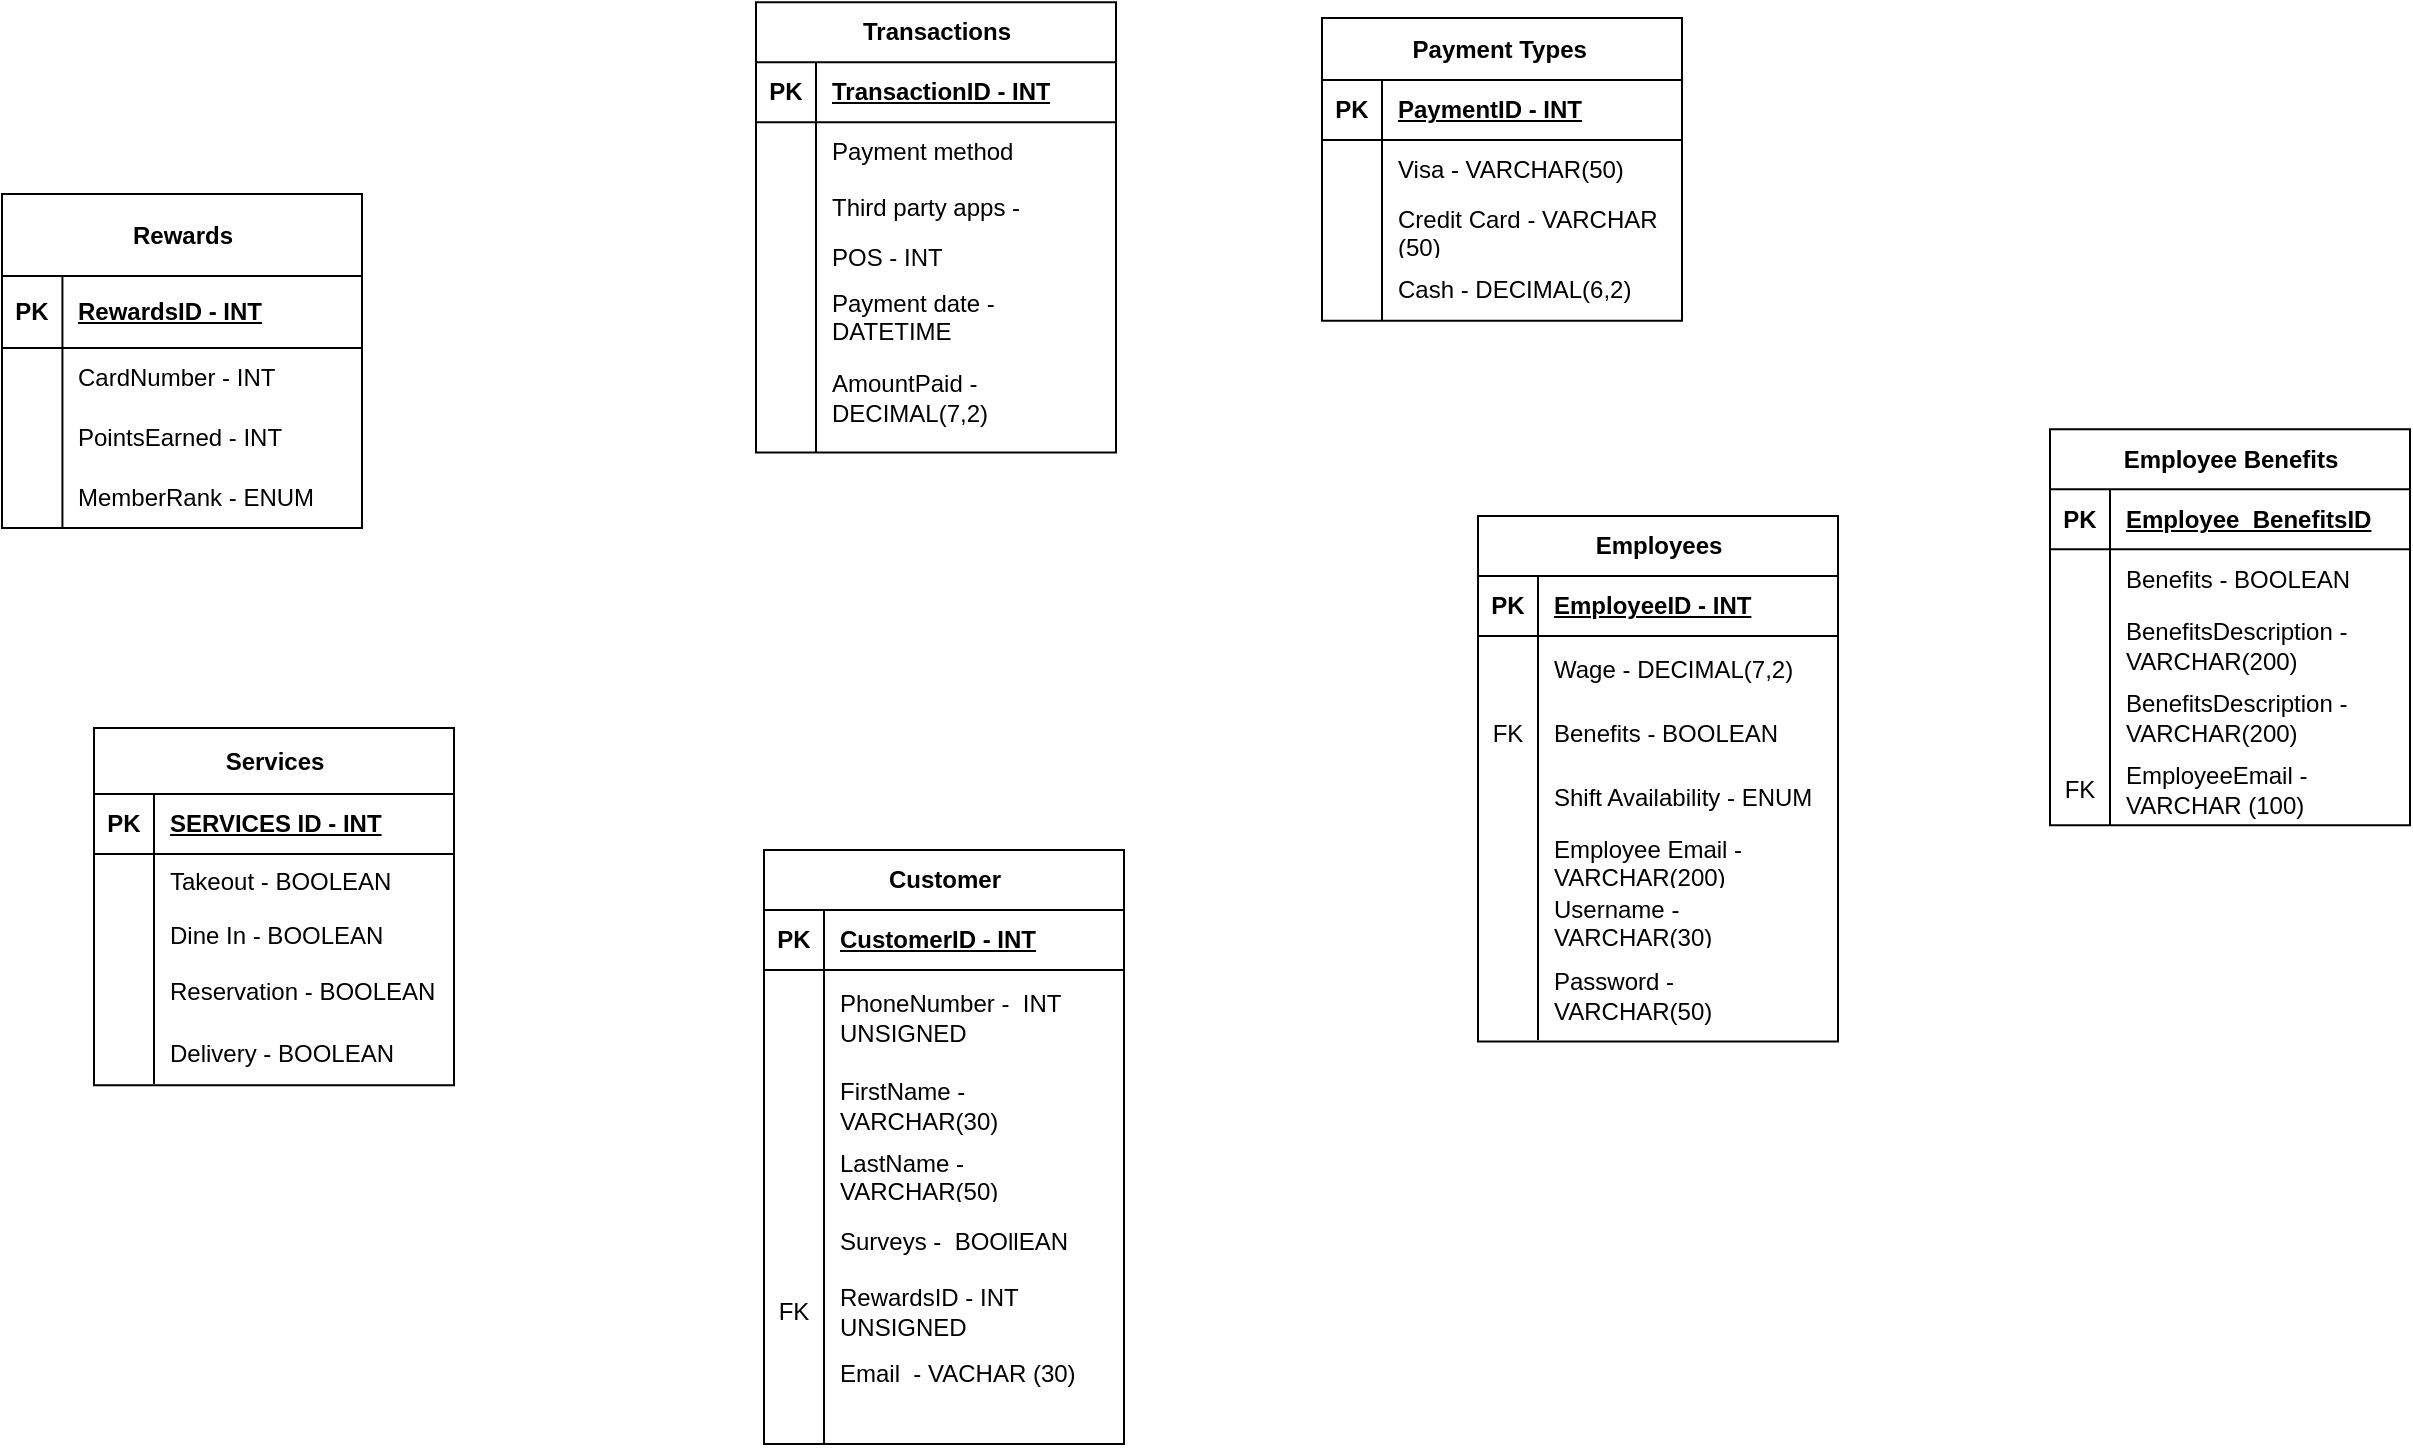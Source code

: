 <mxfile version="24.7.17">
  <diagram name="Page-1" id="fWIMnID3BEQYfiKo6MtX">
    <mxGraphModel dx="2013" dy="1183" grid="0" gridSize="10" guides="1" tooltips="1" connect="1" arrows="1" fold="1" page="0" pageScale="1" pageWidth="850" pageHeight="1100" math="0" shadow="0">
      <root>
        <mxCell id="0" />
        <mxCell id="1" parent="0" />
        <mxCell id="huhTUuQTV6gyAfKx7cl--148" value="Customer" style="shape=table;startSize=30;container=1;collapsible=1;childLayout=tableLayout;fixedRows=1;rowLines=0;fontStyle=1;align=center;resizeLast=1;html=1;" parent="1" vertex="1">
          <mxGeometry x="70" y="277" width="180" height="297" as="geometry" />
        </mxCell>
        <mxCell id="huhTUuQTV6gyAfKx7cl--149" value="" style="shape=tableRow;horizontal=0;startSize=0;swimlaneHead=0;swimlaneBody=0;fillColor=none;collapsible=0;dropTarget=0;points=[[0,0.5],[1,0.5]];portConstraint=eastwest;top=0;left=0;right=0;bottom=1;" parent="huhTUuQTV6gyAfKx7cl--148" vertex="1">
          <mxGeometry y="30" width="180" height="30" as="geometry" />
        </mxCell>
        <mxCell id="huhTUuQTV6gyAfKx7cl--150" value="PK" style="shape=partialRectangle;connectable=0;fillColor=none;top=0;left=0;bottom=0;right=0;fontStyle=1;overflow=hidden;whiteSpace=wrap;html=1;" parent="huhTUuQTV6gyAfKx7cl--149" vertex="1">
          <mxGeometry width="30" height="30" as="geometry">
            <mxRectangle width="30" height="30" as="alternateBounds" />
          </mxGeometry>
        </mxCell>
        <mxCell id="huhTUuQTV6gyAfKx7cl--151" value="CustomerID - INT" style="shape=partialRectangle;connectable=0;fillColor=none;top=0;left=0;bottom=0;right=0;align=left;spacingLeft=6;fontStyle=5;overflow=hidden;whiteSpace=wrap;html=1;" parent="huhTUuQTV6gyAfKx7cl--149" vertex="1">
          <mxGeometry x="30" width="150" height="30" as="geometry">
            <mxRectangle width="150" height="30" as="alternateBounds" />
          </mxGeometry>
        </mxCell>
        <mxCell id="huhTUuQTV6gyAfKx7cl--152" value="" style="shape=tableRow;horizontal=0;startSize=0;swimlaneHead=0;swimlaneBody=0;fillColor=none;collapsible=0;dropTarget=0;points=[[0,0.5],[1,0.5]];portConstraint=eastwest;top=0;left=0;right=0;bottom=0;" parent="huhTUuQTV6gyAfKx7cl--148" vertex="1">
          <mxGeometry y="60" width="180" height="48" as="geometry" />
        </mxCell>
        <mxCell id="huhTUuQTV6gyAfKx7cl--153" value="" style="shape=partialRectangle;connectable=0;fillColor=none;top=0;left=0;bottom=0;right=0;editable=1;overflow=hidden;whiteSpace=wrap;html=1;" parent="huhTUuQTV6gyAfKx7cl--152" vertex="1">
          <mxGeometry width="30" height="48" as="geometry">
            <mxRectangle width="30" height="48" as="alternateBounds" />
          </mxGeometry>
        </mxCell>
        <mxCell id="huhTUuQTV6gyAfKx7cl--154" value="PhoneNumber -&amp;nbsp; INT UNSIGNED&amp;nbsp;" style="shape=partialRectangle;connectable=0;fillColor=none;top=0;left=0;bottom=0;right=0;align=left;spacingLeft=6;overflow=hidden;whiteSpace=wrap;html=1;" parent="huhTUuQTV6gyAfKx7cl--152" vertex="1">
          <mxGeometry x="30" width="150" height="48" as="geometry">
            <mxRectangle width="150" height="48" as="alternateBounds" />
          </mxGeometry>
        </mxCell>
        <mxCell id="huhTUuQTV6gyAfKx7cl--287" style="shape=tableRow;horizontal=0;startSize=0;swimlaneHead=0;swimlaneBody=0;fillColor=none;collapsible=0;dropTarget=0;points=[[0,0.5],[1,0.5]];portConstraint=eastwest;top=0;left=0;right=0;bottom=0;" parent="huhTUuQTV6gyAfKx7cl--148" vertex="1">
          <mxGeometry y="108" width="180" height="39" as="geometry" />
        </mxCell>
        <mxCell id="huhTUuQTV6gyAfKx7cl--288" style="shape=partialRectangle;connectable=0;fillColor=none;top=0;left=0;bottom=0;right=0;editable=1;overflow=hidden;whiteSpace=wrap;html=1;" parent="huhTUuQTV6gyAfKx7cl--287" vertex="1">
          <mxGeometry width="30" height="39" as="geometry">
            <mxRectangle width="30" height="39" as="alternateBounds" />
          </mxGeometry>
        </mxCell>
        <mxCell id="huhTUuQTV6gyAfKx7cl--289" value="FirstName - VARCHAR(30)" style="shape=partialRectangle;connectable=0;fillColor=none;top=0;left=0;bottom=0;right=0;align=left;spacingLeft=6;overflow=hidden;whiteSpace=wrap;html=1;" parent="huhTUuQTV6gyAfKx7cl--287" vertex="1">
          <mxGeometry x="30" width="150" height="39" as="geometry">
            <mxRectangle width="150" height="39" as="alternateBounds" />
          </mxGeometry>
        </mxCell>
        <mxCell id="huhTUuQTV6gyAfKx7cl--284" style="shape=tableRow;horizontal=0;startSize=0;swimlaneHead=0;swimlaneBody=0;fillColor=none;collapsible=0;dropTarget=0;points=[[0,0.5],[1,0.5]];portConstraint=eastwest;top=0;left=0;right=0;bottom=0;" parent="huhTUuQTV6gyAfKx7cl--148" vertex="1">
          <mxGeometry y="147" width="180" height="30" as="geometry" />
        </mxCell>
        <mxCell id="huhTUuQTV6gyAfKx7cl--285" style="shape=partialRectangle;connectable=0;fillColor=none;top=0;left=0;bottom=0;right=0;editable=1;overflow=hidden;whiteSpace=wrap;html=1;" parent="huhTUuQTV6gyAfKx7cl--284" vertex="1">
          <mxGeometry width="30" height="30" as="geometry">
            <mxRectangle width="30" height="30" as="alternateBounds" />
          </mxGeometry>
        </mxCell>
        <mxCell id="huhTUuQTV6gyAfKx7cl--286" value="LastName - VARCHAR(50)" style="shape=partialRectangle;connectable=0;fillColor=none;top=0;left=0;bottom=0;right=0;align=left;spacingLeft=6;overflow=hidden;whiteSpace=wrap;html=1;" parent="huhTUuQTV6gyAfKx7cl--284" vertex="1">
          <mxGeometry x="30" width="150" height="30" as="geometry">
            <mxRectangle width="150" height="30" as="alternateBounds" />
          </mxGeometry>
        </mxCell>
        <mxCell id="huhTUuQTV6gyAfKx7cl--155" value="" style="shape=tableRow;horizontal=0;startSize=0;swimlaneHead=0;swimlaneBody=0;fillColor=none;collapsible=0;dropTarget=0;points=[[0,0.5],[1,0.5]];portConstraint=eastwest;top=0;left=0;right=0;bottom=0;" parent="huhTUuQTV6gyAfKx7cl--148" vertex="1">
          <mxGeometry y="177" width="180" height="37" as="geometry" />
        </mxCell>
        <mxCell id="huhTUuQTV6gyAfKx7cl--156" value="" style="shape=partialRectangle;connectable=0;fillColor=none;top=0;left=0;bottom=0;right=0;editable=1;overflow=hidden;whiteSpace=wrap;html=1;" parent="huhTUuQTV6gyAfKx7cl--155" vertex="1">
          <mxGeometry width="30" height="37" as="geometry">
            <mxRectangle width="30" height="37" as="alternateBounds" />
          </mxGeometry>
        </mxCell>
        <mxCell id="huhTUuQTV6gyAfKx7cl--157" value="Surveys -&amp;nbsp; BOOllEAN" style="shape=partialRectangle;connectable=0;fillColor=none;top=0;left=0;bottom=0;right=0;align=left;spacingLeft=6;overflow=hidden;whiteSpace=wrap;html=1;" parent="huhTUuQTV6gyAfKx7cl--155" vertex="1">
          <mxGeometry x="30" width="150" height="37" as="geometry">
            <mxRectangle width="150" height="37" as="alternateBounds" />
          </mxGeometry>
        </mxCell>
        <mxCell id="huhTUuQTV6gyAfKx7cl--158" value="" style="shape=tableRow;horizontal=0;startSize=0;swimlaneHead=0;swimlaneBody=0;fillColor=none;collapsible=0;dropTarget=0;points=[[0,0.5],[1,0.5]];portConstraint=eastwest;top=0;left=0;right=0;bottom=0;" parent="huhTUuQTV6gyAfKx7cl--148" vertex="1">
          <mxGeometry y="214" width="180" height="33" as="geometry" />
        </mxCell>
        <mxCell id="huhTUuQTV6gyAfKx7cl--159" value="FK" style="shape=partialRectangle;connectable=0;fillColor=none;top=0;left=0;bottom=0;right=0;editable=1;overflow=hidden;whiteSpace=wrap;html=1;" parent="huhTUuQTV6gyAfKx7cl--158" vertex="1">
          <mxGeometry width="30" height="33" as="geometry">
            <mxRectangle width="30" height="33" as="alternateBounds" />
          </mxGeometry>
        </mxCell>
        <mxCell id="huhTUuQTV6gyAfKx7cl--160" value="RewardsID - INT UNSIGNED" style="shape=partialRectangle;connectable=0;fillColor=none;top=0;left=0;bottom=0;right=0;align=left;spacingLeft=6;overflow=hidden;whiteSpace=wrap;html=1;" parent="huhTUuQTV6gyAfKx7cl--158" vertex="1">
          <mxGeometry x="30" width="150" height="33" as="geometry">
            <mxRectangle width="150" height="33" as="alternateBounds" />
          </mxGeometry>
        </mxCell>
        <mxCell id="huhTUuQTV6gyAfKx7cl--239" style="shape=tableRow;horizontal=0;startSize=0;swimlaneHead=0;swimlaneBody=0;fillColor=none;collapsible=0;dropTarget=0;points=[[0,0.5],[1,0.5]];portConstraint=eastwest;top=0;left=0;right=0;bottom=0;" parent="huhTUuQTV6gyAfKx7cl--148" vertex="1">
          <mxGeometry y="247" width="180" height="30" as="geometry" />
        </mxCell>
        <mxCell id="huhTUuQTV6gyAfKx7cl--240" style="shape=partialRectangle;connectable=0;fillColor=none;top=0;left=0;bottom=0;right=0;editable=1;overflow=hidden;whiteSpace=wrap;html=1;" parent="huhTUuQTV6gyAfKx7cl--239" vertex="1">
          <mxGeometry width="30" height="30" as="geometry">
            <mxRectangle width="30" height="30" as="alternateBounds" />
          </mxGeometry>
        </mxCell>
        <mxCell id="huhTUuQTV6gyAfKx7cl--241" value="Email&amp;nbsp; - VACHAR (30)" style="shape=partialRectangle;connectable=0;fillColor=none;top=0;left=0;bottom=0;right=0;align=left;spacingLeft=6;overflow=hidden;whiteSpace=wrap;html=1;" parent="huhTUuQTV6gyAfKx7cl--239" vertex="1">
          <mxGeometry x="30" width="150" height="30" as="geometry">
            <mxRectangle width="150" height="30" as="alternateBounds" />
          </mxGeometry>
        </mxCell>
        <mxCell id="huhTUuQTV6gyAfKx7cl--312" style="shape=tableRow;horizontal=0;startSize=0;swimlaneHead=0;swimlaneBody=0;fillColor=none;collapsible=0;dropTarget=0;points=[[0,0.5],[1,0.5]];portConstraint=eastwest;top=0;left=0;right=0;bottom=0;" parent="huhTUuQTV6gyAfKx7cl--148" vertex="1">
          <mxGeometry y="277" width="180" height="20" as="geometry" />
        </mxCell>
        <mxCell id="huhTUuQTV6gyAfKx7cl--313" style="shape=partialRectangle;connectable=0;fillColor=none;top=0;left=0;bottom=0;right=0;editable=1;overflow=hidden;whiteSpace=wrap;html=1;" parent="huhTUuQTV6gyAfKx7cl--312" vertex="1">
          <mxGeometry width="30" height="20" as="geometry">
            <mxRectangle width="30" height="20" as="alternateBounds" />
          </mxGeometry>
        </mxCell>
        <mxCell id="huhTUuQTV6gyAfKx7cl--314" style="shape=partialRectangle;connectable=0;fillColor=none;top=0;left=0;bottom=0;right=0;align=left;spacingLeft=6;overflow=hidden;whiteSpace=wrap;html=1;" parent="huhTUuQTV6gyAfKx7cl--312" vertex="1">
          <mxGeometry x="30" width="150" height="20" as="geometry">
            <mxRectangle width="150" height="20" as="alternateBounds" />
          </mxGeometry>
        </mxCell>
        <mxCell id="huhTUuQTV6gyAfKx7cl--174" value="Transactions" style="shape=table;startSize=30;container=1;collapsible=1;childLayout=tableLayout;fixedRows=1;rowLines=0;fontStyle=1;align=center;resizeLast=1;html=1;" parent="1" vertex="1">
          <mxGeometry x="66" y="-146.93" width="180" height="225.149" as="geometry" />
        </mxCell>
        <mxCell id="huhTUuQTV6gyAfKx7cl--175" value="" style="shape=tableRow;horizontal=0;startSize=0;swimlaneHead=0;swimlaneBody=0;fillColor=none;collapsible=0;dropTarget=0;points=[[0,0.5],[1,0.5]];portConstraint=eastwest;top=0;left=0;right=0;bottom=1;" parent="huhTUuQTV6gyAfKx7cl--174" vertex="1">
          <mxGeometry y="30" width="180" height="30" as="geometry" />
        </mxCell>
        <mxCell id="huhTUuQTV6gyAfKx7cl--176" value="PK" style="shape=partialRectangle;connectable=0;fillColor=none;top=0;left=0;bottom=0;right=0;fontStyle=1;overflow=hidden;whiteSpace=wrap;html=1;" parent="huhTUuQTV6gyAfKx7cl--175" vertex="1">
          <mxGeometry width="30" height="30" as="geometry">
            <mxRectangle width="30" height="30" as="alternateBounds" />
          </mxGeometry>
        </mxCell>
        <mxCell id="huhTUuQTV6gyAfKx7cl--177" value="TransactionID - INT" style="shape=partialRectangle;connectable=0;fillColor=none;top=0;left=0;bottom=0;right=0;align=left;spacingLeft=6;fontStyle=5;overflow=hidden;whiteSpace=wrap;html=1;" parent="huhTUuQTV6gyAfKx7cl--175" vertex="1">
          <mxGeometry x="30" width="150" height="30" as="geometry">
            <mxRectangle width="150" height="30" as="alternateBounds" />
          </mxGeometry>
        </mxCell>
        <mxCell id="huhTUuQTV6gyAfKx7cl--178" value="" style="shape=tableRow;horizontal=0;startSize=0;swimlaneHead=0;swimlaneBody=0;fillColor=none;collapsible=0;dropTarget=0;points=[[0,0.5],[1,0.5]];portConstraint=eastwest;top=0;left=0;right=0;bottom=0;" parent="huhTUuQTV6gyAfKx7cl--174" vertex="1">
          <mxGeometry y="60" width="180" height="30" as="geometry" />
        </mxCell>
        <mxCell id="huhTUuQTV6gyAfKx7cl--179" value="" style="shape=partialRectangle;connectable=0;fillColor=none;top=0;left=0;bottom=0;right=0;editable=1;overflow=hidden;whiteSpace=wrap;html=1;" parent="huhTUuQTV6gyAfKx7cl--178" vertex="1">
          <mxGeometry width="30" height="30" as="geometry">
            <mxRectangle width="30" height="30" as="alternateBounds" />
          </mxGeometry>
        </mxCell>
        <mxCell id="huhTUuQTV6gyAfKx7cl--180" value="Payment method&amp;nbsp;" style="shape=partialRectangle;connectable=0;fillColor=none;top=0;left=0;bottom=0;right=0;align=left;spacingLeft=6;overflow=hidden;whiteSpace=wrap;html=1;" parent="huhTUuQTV6gyAfKx7cl--178" vertex="1">
          <mxGeometry x="30" width="150" height="30" as="geometry">
            <mxRectangle width="150" height="30" as="alternateBounds" />
          </mxGeometry>
        </mxCell>
        <mxCell id="huhTUuQTV6gyAfKx7cl--181" value="" style="shape=tableRow;horizontal=0;startSize=0;swimlaneHead=0;swimlaneBody=0;fillColor=none;collapsible=0;dropTarget=0;points=[[0,0.5],[1,0.5]];portConstraint=eastwest;top=0;left=0;right=0;bottom=0;" parent="huhTUuQTV6gyAfKx7cl--174" vertex="1">
          <mxGeometry y="90" width="180" height="25" as="geometry" />
        </mxCell>
        <mxCell id="huhTUuQTV6gyAfKx7cl--182" value="" style="shape=partialRectangle;connectable=0;fillColor=none;top=0;left=0;bottom=0;right=0;editable=1;overflow=hidden;whiteSpace=wrap;html=1;" parent="huhTUuQTV6gyAfKx7cl--181" vertex="1">
          <mxGeometry width="30" height="25" as="geometry">
            <mxRectangle width="30" height="25" as="alternateBounds" />
          </mxGeometry>
        </mxCell>
        <mxCell id="huhTUuQTV6gyAfKx7cl--183" value="Third party apps -&amp;nbsp;" style="shape=partialRectangle;connectable=0;fillColor=none;top=0;left=0;bottom=0;right=0;align=left;spacingLeft=6;overflow=hidden;whiteSpace=wrap;html=1;" parent="huhTUuQTV6gyAfKx7cl--181" vertex="1">
          <mxGeometry x="30" width="150" height="25" as="geometry">
            <mxRectangle width="150" height="25" as="alternateBounds" />
          </mxGeometry>
        </mxCell>
        <mxCell id="huhTUuQTV6gyAfKx7cl--184" value="" style="shape=tableRow;horizontal=0;startSize=0;swimlaneHead=0;swimlaneBody=0;fillColor=none;collapsible=0;dropTarget=0;points=[[0,0.5],[1,0.5]];portConstraint=eastwest;top=0;left=0;right=0;bottom=0;" parent="huhTUuQTV6gyAfKx7cl--174" vertex="1">
          <mxGeometry y="115" width="180" height="26" as="geometry" />
        </mxCell>
        <mxCell id="huhTUuQTV6gyAfKx7cl--185" value="" style="shape=partialRectangle;connectable=0;fillColor=none;top=0;left=0;bottom=0;right=0;editable=1;overflow=hidden;whiteSpace=wrap;html=1;" parent="huhTUuQTV6gyAfKx7cl--184" vertex="1">
          <mxGeometry width="30" height="26" as="geometry">
            <mxRectangle width="30" height="26" as="alternateBounds" />
          </mxGeometry>
        </mxCell>
        <mxCell id="huhTUuQTV6gyAfKx7cl--186" value="POS - INT" style="shape=partialRectangle;connectable=0;fillColor=none;top=0;left=0;bottom=0;right=0;align=left;spacingLeft=6;overflow=hidden;whiteSpace=wrap;html=1;" parent="huhTUuQTV6gyAfKx7cl--184" vertex="1">
          <mxGeometry x="30" width="150" height="26" as="geometry">
            <mxRectangle width="150" height="26" as="alternateBounds" />
          </mxGeometry>
        </mxCell>
        <mxCell id="huhTUuQTV6gyAfKx7cl--233" style="shape=tableRow;horizontal=0;startSize=0;swimlaneHead=0;swimlaneBody=0;fillColor=none;collapsible=0;dropTarget=0;points=[[0,0.5],[1,0.5]];portConstraint=eastwest;top=0;left=0;right=0;bottom=0;" parent="huhTUuQTV6gyAfKx7cl--174" vertex="1">
          <mxGeometry y="141" width="180" height="30" as="geometry" />
        </mxCell>
        <mxCell id="huhTUuQTV6gyAfKx7cl--234" style="shape=partialRectangle;connectable=0;fillColor=none;top=0;left=0;bottom=0;right=0;editable=1;overflow=hidden;whiteSpace=wrap;html=1;" parent="huhTUuQTV6gyAfKx7cl--233" vertex="1">
          <mxGeometry width="30" height="30" as="geometry">
            <mxRectangle width="30" height="30" as="alternateBounds" />
          </mxGeometry>
        </mxCell>
        <mxCell id="huhTUuQTV6gyAfKx7cl--235" value="Payment date - DATETIME" style="shape=partialRectangle;connectable=0;fillColor=none;top=0;left=0;bottom=0;right=0;align=left;spacingLeft=6;overflow=hidden;whiteSpace=wrap;html=1;" parent="huhTUuQTV6gyAfKx7cl--233" vertex="1">
          <mxGeometry x="30" width="150" height="30" as="geometry">
            <mxRectangle width="150" height="30" as="alternateBounds" />
          </mxGeometry>
        </mxCell>
        <mxCell id="huhTUuQTV6gyAfKx7cl--309" style="shape=tableRow;horizontal=0;startSize=0;swimlaneHead=0;swimlaneBody=0;fillColor=none;collapsible=0;dropTarget=0;points=[[0,0.5],[1,0.5]];portConstraint=eastwest;top=0;left=0;right=0;bottom=0;" parent="huhTUuQTV6gyAfKx7cl--174" vertex="1">
          <mxGeometry y="171" width="180" height="54" as="geometry" />
        </mxCell>
        <mxCell id="huhTUuQTV6gyAfKx7cl--310" style="shape=partialRectangle;connectable=0;fillColor=none;top=0;left=0;bottom=0;right=0;editable=1;overflow=hidden;whiteSpace=wrap;html=1;" parent="huhTUuQTV6gyAfKx7cl--309" vertex="1">
          <mxGeometry width="30" height="54" as="geometry">
            <mxRectangle width="30" height="54" as="alternateBounds" />
          </mxGeometry>
        </mxCell>
        <mxCell id="huhTUuQTV6gyAfKx7cl--311" value="AmountPaid - DECIMAL(7,2)" style="shape=partialRectangle;connectable=0;fillColor=none;top=0;left=0;bottom=0;right=0;align=left;spacingLeft=6;overflow=hidden;whiteSpace=wrap;html=1;" parent="huhTUuQTV6gyAfKx7cl--309" vertex="1">
          <mxGeometry x="30" width="150" height="54" as="geometry">
            <mxRectangle width="150" height="54" as="alternateBounds" />
          </mxGeometry>
        </mxCell>
        <mxCell id="huhTUuQTV6gyAfKx7cl--187" value="Employees" style="shape=table;startSize=30;container=1;collapsible=1;childLayout=tableLayout;fixedRows=1;rowLines=0;fontStyle=1;align=center;resizeLast=1;html=1;" parent="1" vertex="1">
          <mxGeometry x="427" y="110" width="180" height="262.714" as="geometry" />
        </mxCell>
        <mxCell id="huhTUuQTV6gyAfKx7cl--188" value="" style="shape=tableRow;horizontal=0;startSize=0;swimlaneHead=0;swimlaneBody=0;fillColor=none;collapsible=0;dropTarget=0;points=[[0,0.5],[1,0.5]];portConstraint=eastwest;top=0;left=0;right=0;bottom=1;" parent="huhTUuQTV6gyAfKx7cl--187" vertex="1">
          <mxGeometry y="30" width="180" height="30" as="geometry" />
        </mxCell>
        <mxCell id="huhTUuQTV6gyAfKx7cl--189" value="PK" style="shape=partialRectangle;connectable=0;fillColor=none;top=0;left=0;bottom=0;right=0;fontStyle=1;overflow=hidden;whiteSpace=wrap;html=1;" parent="huhTUuQTV6gyAfKx7cl--188" vertex="1">
          <mxGeometry width="30" height="30" as="geometry">
            <mxRectangle width="30" height="30" as="alternateBounds" />
          </mxGeometry>
        </mxCell>
        <mxCell id="huhTUuQTV6gyAfKx7cl--190" value="EmployeeID - INT" style="shape=partialRectangle;connectable=0;fillColor=none;top=0;left=0;bottom=0;right=0;align=left;spacingLeft=6;fontStyle=5;overflow=hidden;whiteSpace=wrap;html=1;" parent="huhTUuQTV6gyAfKx7cl--188" vertex="1">
          <mxGeometry x="30" width="150" height="30" as="geometry">
            <mxRectangle width="150" height="30" as="alternateBounds" />
          </mxGeometry>
        </mxCell>
        <mxCell id="huhTUuQTV6gyAfKx7cl--191" value="" style="shape=tableRow;horizontal=0;startSize=0;swimlaneHead=0;swimlaneBody=0;fillColor=none;collapsible=0;dropTarget=0;points=[[0,0.5],[1,0.5]];portConstraint=eastwest;top=0;left=0;right=0;bottom=0;" parent="huhTUuQTV6gyAfKx7cl--187" vertex="1">
          <mxGeometry y="60" width="180" height="34" as="geometry" />
        </mxCell>
        <mxCell id="huhTUuQTV6gyAfKx7cl--192" value="" style="shape=partialRectangle;connectable=0;fillColor=none;top=0;left=0;bottom=0;right=0;editable=1;overflow=hidden;whiteSpace=wrap;html=1;" parent="huhTUuQTV6gyAfKx7cl--191" vertex="1">
          <mxGeometry width="30" height="34" as="geometry">
            <mxRectangle width="30" height="34" as="alternateBounds" />
          </mxGeometry>
        </mxCell>
        <mxCell id="huhTUuQTV6gyAfKx7cl--193" value="Wage - DECIMAL(7,2)" style="shape=partialRectangle;connectable=0;fillColor=none;top=0;left=0;bottom=0;right=0;align=left;spacingLeft=6;overflow=hidden;whiteSpace=wrap;html=1;" parent="huhTUuQTV6gyAfKx7cl--191" vertex="1">
          <mxGeometry x="30" width="150" height="34" as="geometry">
            <mxRectangle width="150" height="34" as="alternateBounds" />
          </mxGeometry>
        </mxCell>
        <mxCell id="huhTUuQTV6gyAfKx7cl--194" value="" style="shape=tableRow;horizontal=0;startSize=0;swimlaneHead=0;swimlaneBody=0;fillColor=none;collapsible=0;dropTarget=0;points=[[0,0.5],[1,0.5]];portConstraint=eastwest;top=0;left=0;right=0;bottom=0;" parent="huhTUuQTV6gyAfKx7cl--187" vertex="1">
          <mxGeometry y="94" width="180" height="30" as="geometry" />
        </mxCell>
        <mxCell id="huhTUuQTV6gyAfKx7cl--195" value="FK" style="shape=partialRectangle;connectable=0;fillColor=none;top=0;left=0;bottom=0;right=0;editable=1;overflow=hidden;whiteSpace=wrap;html=1;" parent="huhTUuQTV6gyAfKx7cl--194" vertex="1">
          <mxGeometry width="30" height="30" as="geometry">
            <mxRectangle width="30" height="30" as="alternateBounds" />
          </mxGeometry>
        </mxCell>
        <mxCell id="huhTUuQTV6gyAfKx7cl--196" value="Benefits - BOOLEAN" style="shape=partialRectangle;connectable=0;fillColor=none;top=0;left=0;bottom=0;right=0;align=left;spacingLeft=6;overflow=hidden;whiteSpace=wrap;html=1;" parent="huhTUuQTV6gyAfKx7cl--194" vertex="1">
          <mxGeometry x="30" width="150" height="30" as="geometry">
            <mxRectangle width="150" height="30" as="alternateBounds" />
          </mxGeometry>
        </mxCell>
        <mxCell id="huhTUuQTV6gyAfKx7cl--197" value="" style="shape=tableRow;horizontal=0;startSize=0;swimlaneHead=0;swimlaneBody=0;fillColor=none;collapsible=0;dropTarget=0;points=[[0,0.5],[1,0.5]];portConstraint=eastwest;top=0;left=0;right=0;bottom=0;" parent="huhTUuQTV6gyAfKx7cl--187" vertex="1">
          <mxGeometry y="124" width="180" height="33" as="geometry" />
        </mxCell>
        <mxCell id="huhTUuQTV6gyAfKx7cl--198" value="" style="shape=partialRectangle;connectable=0;fillColor=none;top=0;left=0;bottom=0;right=0;editable=1;overflow=hidden;whiteSpace=wrap;html=1;" parent="huhTUuQTV6gyAfKx7cl--197" vertex="1">
          <mxGeometry width="30" height="33" as="geometry">
            <mxRectangle width="30" height="33" as="alternateBounds" />
          </mxGeometry>
        </mxCell>
        <mxCell id="huhTUuQTV6gyAfKx7cl--199" value="Shift Availability - ENUM" style="shape=partialRectangle;connectable=0;fillColor=none;top=0;left=0;bottom=0;right=0;align=left;spacingLeft=6;overflow=hidden;whiteSpace=wrap;html=1;" parent="huhTUuQTV6gyAfKx7cl--197" vertex="1">
          <mxGeometry x="30" width="150" height="33" as="geometry">
            <mxRectangle width="150" height="33" as="alternateBounds" />
          </mxGeometry>
        </mxCell>
        <mxCell id="huhTUuQTV6gyAfKx7cl--236" style="shape=tableRow;horizontal=0;startSize=0;swimlaneHead=0;swimlaneBody=0;fillColor=none;collapsible=0;dropTarget=0;points=[[0,0.5],[1,0.5]];portConstraint=eastwest;top=0;left=0;right=0;bottom=0;" parent="huhTUuQTV6gyAfKx7cl--187" vertex="1">
          <mxGeometry y="157" width="180" height="30" as="geometry" />
        </mxCell>
        <mxCell id="huhTUuQTV6gyAfKx7cl--237" style="shape=partialRectangle;connectable=0;fillColor=none;top=0;left=0;bottom=0;right=0;editable=1;overflow=hidden;whiteSpace=wrap;html=1;" parent="huhTUuQTV6gyAfKx7cl--236" vertex="1">
          <mxGeometry width="30" height="30" as="geometry">
            <mxRectangle width="30" height="30" as="alternateBounds" />
          </mxGeometry>
        </mxCell>
        <mxCell id="huhTUuQTV6gyAfKx7cl--238" value="Employee Email - VARCHAR(200)" style="shape=partialRectangle;connectable=0;fillColor=none;top=0;left=0;bottom=0;right=0;align=left;spacingLeft=6;overflow=hidden;whiteSpace=wrap;html=1;" parent="huhTUuQTV6gyAfKx7cl--236" vertex="1">
          <mxGeometry x="30" width="150" height="30" as="geometry">
            <mxRectangle width="150" height="30" as="alternateBounds" />
          </mxGeometry>
        </mxCell>
        <mxCell id="huhTUuQTV6gyAfKx7cl--242" style="shape=tableRow;horizontal=0;startSize=0;swimlaneHead=0;swimlaneBody=0;fillColor=none;collapsible=0;dropTarget=0;points=[[0,0.5],[1,0.5]];portConstraint=eastwest;top=0;left=0;right=0;bottom=0;" parent="huhTUuQTV6gyAfKx7cl--187" vertex="1">
          <mxGeometry y="187" width="180" height="30" as="geometry" />
        </mxCell>
        <mxCell id="huhTUuQTV6gyAfKx7cl--243" style="shape=partialRectangle;connectable=0;fillColor=none;top=0;left=0;bottom=0;right=0;editable=1;overflow=hidden;whiteSpace=wrap;html=1;" parent="huhTUuQTV6gyAfKx7cl--242" vertex="1">
          <mxGeometry width="30" height="30" as="geometry">
            <mxRectangle width="30" height="30" as="alternateBounds" />
          </mxGeometry>
        </mxCell>
        <mxCell id="huhTUuQTV6gyAfKx7cl--244" value="Username - VARCHAR(30)" style="shape=partialRectangle;connectable=0;fillColor=none;top=0;left=0;bottom=0;right=0;align=left;spacingLeft=6;overflow=hidden;whiteSpace=wrap;html=1;" parent="huhTUuQTV6gyAfKx7cl--242" vertex="1">
          <mxGeometry x="30" width="150" height="30" as="geometry">
            <mxRectangle width="150" height="30" as="alternateBounds" />
          </mxGeometry>
        </mxCell>
        <mxCell id="huhTUuQTV6gyAfKx7cl--245" style="shape=tableRow;horizontal=0;startSize=0;swimlaneHead=0;swimlaneBody=0;fillColor=none;collapsible=0;dropTarget=0;points=[[0,0.5],[1,0.5]];portConstraint=eastwest;top=0;left=0;right=0;bottom=0;" parent="huhTUuQTV6gyAfKx7cl--187" vertex="1">
          <mxGeometry y="217" width="180" height="45" as="geometry" />
        </mxCell>
        <mxCell id="huhTUuQTV6gyAfKx7cl--246" style="shape=partialRectangle;connectable=0;fillColor=none;top=0;left=0;bottom=0;right=0;editable=1;overflow=hidden;whiteSpace=wrap;html=1;" parent="huhTUuQTV6gyAfKx7cl--245" vertex="1">
          <mxGeometry width="30" height="45" as="geometry">
            <mxRectangle width="30" height="45" as="alternateBounds" />
          </mxGeometry>
        </mxCell>
        <mxCell id="huhTUuQTV6gyAfKx7cl--247" value="Password - VARCHAR(50)" style="shape=partialRectangle;connectable=0;fillColor=none;top=0;left=0;bottom=0;right=0;align=left;spacingLeft=6;overflow=hidden;whiteSpace=wrap;html=1;" parent="huhTUuQTV6gyAfKx7cl--245" vertex="1">
          <mxGeometry x="30" width="150" height="45" as="geometry">
            <mxRectangle width="150" height="45" as="alternateBounds" />
          </mxGeometry>
        </mxCell>
        <mxCell id="huhTUuQTV6gyAfKx7cl--213" value="Services" style="shape=table;startSize=33;container=1;collapsible=1;childLayout=tableLayout;fixedRows=1;rowLines=0;fontStyle=1;align=center;resizeLast=1;html=1;" parent="1" vertex="1">
          <mxGeometry x="-265" y="216" width="180" height="178.643" as="geometry" />
        </mxCell>
        <mxCell id="huhTUuQTV6gyAfKx7cl--214" value="" style="shape=tableRow;horizontal=0;startSize=0;swimlaneHead=0;swimlaneBody=0;fillColor=none;collapsible=0;dropTarget=0;points=[[0,0.5],[1,0.5]];portConstraint=eastwest;top=0;left=0;right=0;bottom=1;" parent="huhTUuQTV6gyAfKx7cl--213" vertex="1">
          <mxGeometry y="33" width="180" height="30" as="geometry" />
        </mxCell>
        <mxCell id="huhTUuQTV6gyAfKx7cl--215" value="PK" style="shape=partialRectangle;connectable=0;fillColor=none;top=0;left=0;bottom=0;right=0;fontStyle=1;overflow=hidden;whiteSpace=wrap;html=1;" parent="huhTUuQTV6gyAfKx7cl--214" vertex="1">
          <mxGeometry width="30" height="30" as="geometry">
            <mxRectangle width="30" height="30" as="alternateBounds" />
          </mxGeometry>
        </mxCell>
        <mxCell id="huhTUuQTV6gyAfKx7cl--216" value="SERVICES ID - INT" style="shape=partialRectangle;connectable=0;fillColor=none;top=0;left=0;bottom=0;right=0;align=left;spacingLeft=6;fontStyle=5;overflow=hidden;whiteSpace=wrap;html=1;" parent="huhTUuQTV6gyAfKx7cl--214" vertex="1">
          <mxGeometry x="30" width="150" height="30" as="geometry">
            <mxRectangle width="150" height="30" as="alternateBounds" />
          </mxGeometry>
        </mxCell>
        <mxCell id="huhTUuQTV6gyAfKx7cl--217" value="" style="shape=tableRow;horizontal=0;startSize=0;swimlaneHead=0;swimlaneBody=0;fillColor=none;collapsible=0;dropTarget=0;points=[[0,0.5],[1,0.5]];portConstraint=eastwest;top=0;left=0;right=0;bottom=0;" parent="huhTUuQTV6gyAfKx7cl--213" vertex="1">
          <mxGeometry y="63" width="180" height="28" as="geometry" />
        </mxCell>
        <mxCell id="huhTUuQTV6gyAfKx7cl--218" value="" style="shape=partialRectangle;connectable=0;fillColor=none;top=0;left=0;bottom=0;right=0;editable=1;overflow=hidden;whiteSpace=wrap;html=1;" parent="huhTUuQTV6gyAfKx7cl--217" vertex="1">
          <mxGeometry width="30" height="28" as="geometry">
            <mxRectangle width="30" height="28" as="alternateBounds" />
          </mxGeometry>
        </mxCell>
        <mxCell id="huhTUuQTV6gyAfKx7cl--219" value="Takeout - BOOLEAN" style="shape=partialRectangle;connectable=0;fillColor=none;top=0;left=0;bottom=0;right=0;align=left;spacingLeft=6;overflow=hidden;whiteSpace=wrap;html=1;" parent="huhTUuQTV6gyAfKx7cl--217" vertex="1">
          <mxGeometry x="30" width="150" height="28" as="geometry">
            <mxRectangle width="150" height="28" as="alternateBounds" />
          </mxGeometry>
        </mxCell>
        <mxCell id="huhTUuQTV6gyAfKx7cl--220" value="" style="shape=tableRow;horizontal=0;startSize=0;swimlaneHead=0;swimlaneBody=0;fillColor=none;collapsible=0;dropTarget=0;points=[[0,0.5],[1,0.5]];portConstraint=eastwest;top=0;left=0;right=0;bottom=0;" parent="huhTUuQTV6gyAfKx7cl--213" vertex="1">
          <mxGeometry y="91" width="180" height="25" as="geometry" />
        </mxCell>
        <mxCell id="huhTUuQTV6gyAfKx7cl--221" value="" style="shape=partialRectangle;connectable=0;fillColor=none;top=0;left=0;bottom=0;right=0;editable=1;overflow=hidden;whiteSpace=wrap;html=1;" parent="huhTUuQTV6gyAfKx7cl--220" vertex="1">
          <mxGeometry width="30" height="25" as="geometry">
            <mxRectangle width="30" height="25" as="alternateBounds" />
          </mxGeometry>
        </mxCell>
        <mxCell id="huhTUuQTV6gyAfKx7cl--222" value="Dine In - BOOLEAN" style="shape=partialRectangle;connectable=0;fillColor=none;top=0;left=0;bottom=0;right=0;align=left;spacingLeft=6;overflow=hidden;whiteSpace=wrap;html=1;" parent="huhTUuQTV6gyAfKx7cl--220" vertex="1">
          <mxGeometry x="30" width="150" height="25" as="geometry">
            <mxRectangle width="150" height="25" as="alternateBounds" />
          </mxGeometry>
        </mxCell>
        <mxCell id="huhTUuQTV6gyAfKx7cl--262" style="shape=tableRow;horizontal=0;startSize=0;swimlaneHead=0;swimlaneBody=0;fillColor=none;collapsible=0;dropTarget=0;points=[[0,0.5],[1,0.5]];portConstraint=eastwest;top=0;left=0;right=0;bottom=0;" parent="huhTUuQTV6gyAfKx7cl--213" vertex="1">
          <mxGeometry y="116" width="180" height="31" as="geometry" />
        </mxCell>
        <mxCell id="huhTUuQTV6gyAfKx7cl--263" style="shape=partialRectangle;connectable=0;fillColor=none;top=0;left=0;bottom=0;right=0;editable=1;overflow=hidden;whiteSpace=wrap;html=1;" parent="huhTUuQTV6gyAfKx7cl--262" vertex="1">
          <mxGeometry width="30" height="31" as="geometry">
            <mxRectangle width="30" height="31" as="alternateBounds" />
          </mxGeometry>
        </mxCell>
        <mxCell id="huhTUuQTV6gyAfKx7cl--264" value="Reservation - BOOLEAN" style="shape=partialRectangle;connectable=0;fillColor=none;top=0;left=0;bottom=0;right=0;align=left;spacingLeft=6;overflow=hidden;whiteSpace=wrap;html=1;" parent="huhTUuQTV6gyAfKx7cl--262" vertex="1">
          <mxGeometry x="30" width="150" height="31" as="geometry">
            <mxRectangle width="150" height="31" as="alternateBounds" />
          </mxGeometry>
        </mxCell>
        <mxCell id="huhTUuQTV6gyAfKx7cl--265" style="shape=tableRow;horizontal=0;startSize=0;swimlaneHead=0;swimlaneBody=0;fillColor=none;collapsible=0;dropTarget=0;points=[[0,0.5],[1,0.5]];portConstraint=eastwest;top=0;left=0;right=0;bottom=0;" parent="huhTUuQTV6gyAfKx7cl--213" vertex="1">
          <mxGeometry y="147" width="180" height="31" as="geometry" />
        </mxCell>
        <mxCell id="huhTUuQTV6gyAfKx7cl--266" style="shape=partialRectangle;connectable=0;fillColor=none;top=0;left=0;bottom=0;right=0;editable=1;overflow=hidden;whiteSpace=wrap;html=1;" parent="huhTUuQTV6gyAfKx7cl--265" vertex="1">
          <mxGeometry width="30" height="31" as="geometry">
            <mxRectangle width="30" height="31" as="alternateBounds" />
          </mxGeometry>
        </mxCell>
        <mxCell id="huhTUuQTV6gyAfKx7cl--267" value="Delivery - BOOLEAN" style="shape=partialRectangle;connectable=0;fillColor=none;top=0;left=0;bottom=0;right=0;align=left;spacingLeft=6;overflow=hidden;whiteSpace=wrap;html=1;" parent="huhTUuQTV6gyAfKx7cl--265" vertex="1">
          <mxGeometry x="30" width="150" height="31" as="geometry">
            <mxRectangle width="150" height="31" as="alternateBounds" />
          </mxGeometry>
        </mxCell>
        <mxCell id="huhTUuQTV6gyAfKx7cl--248" value="Payment Types&amp;nbsp;" style="shape=table;startSize=31;container=1;collapsible=1;childLayout=tableLayout;fixedRows=1;rowLines=0;fontStyle=1;align=center;resizeLast=1;html=1;" parent="1" vertex="1">
          <mxGeometry x="349" y="-139" width="180" height="151.357" as="geometry" />
        </mxCell>
        <mxCell id="huhTUuQTV6gyAfKx7cl--249" value="" style="shape=tableRow;horizontal=0;startSize=0;swimlaneHead=0;swimlaneBody=0;fillColor=none;collapsible=0;dropTarget=0;points=[[0,0.5],[1,0.5]];portConstraint=eastwest;top=0;left=0;right=0;bottom=1;" parent="huhTUuQTV6gyAfKx7cl--248" vertex="1">
          <mxGeometry y="31" width="180" height="30" as="geometry" />
        </mxCell>
        <mxCell id="huhTUuQTV6gyAfKx7cl--250" value="PK" style="shape=partialRectangle;connectable=0;fillColor=none;top=0;left=0;bottom=0;right=0;fontStyle=1;overflow=hidden;whiteSpace=wrap;html=1;" parent="huhTUuQTV6gyAfKx7cl--249" vertex="1">
          <mxGeometry width="30" height="30" as="geometry">
            <mxRectangle width="30" height="30" as="alternateBounds" />
          </mxGeometry>
        </mxCell>
        <mxCell id="huhTUuQTV6gyAfKx7cl--251" value="PaymentID - INT" style="shape=partialRectangle;connectable=0;fillColor=none;top=0;left=0;bottom=0;right=0;align=left;spacingLeft=6;fontStyle=5;overflow=hidden;whiteSpace=wrap;html=1;" parent="huhTUuQTV6gyAfKx7cl--249" vertex="1">
          <mxGeometry x="30" width="150" height="30" as="geometry">
            <mxRectangle width="150" height="30" as="alternateBounds" />
          </mxGeometry>
        </mxCell>
        <mxCell id="huhTUuQTV6gyAfKx7cl--252" value="" style="shape=tableRow;horizontal=0;startSize=0;swimlaneHead=0;swimlaneBody=0;fillColor=none;collapsible=0;dropTarget=0;points=[[0,0.5],[1,0.5]];portConstraint=eastwest;top=0;left=0;right=0;bottom=0;" parent="huhTUuQTV6gyAfKx7cl--248" vertex="1">
          <mxGeometry y="61" width="180" height="30" as="geometry" />
        </mxCell>
        <mxCell id="huhTUuQTV6gyAfKx7cl--253" value="" style="shape=partialRectangle;connectable=0;fillColor=none;top=0;left=0;bottom=0;right=0;editable=1;overflow=hidden;whiteSpace=wrap;html=1;" parent="huhTUuQTV6gyAfKx7cl--252" vertex="1">
          <mxGeometry width="30" height="30" as="geometry">
            <mxRectangle width="30" height="30" as="alternateBounds" />
          </mxGeometry>
        </mxCell>
        <mxCell id="huhTUuQTV6gyAfKx7cl--254" value="Visa - VARCHAR(50)" style="shape=partialRectangle;connectable=0;fillColor=none;top=0;left=0;bottom=0;right=0;align=left;spacingLeft=6;overflow=hidden;whiteSpace=wrap;html=1;" parent="huhTUuQTV6gyAfKx7cl--252" vertex="1">
          <mxGeometry x="30" width="150" height="30" as="geometry">
            <mxRectangle width="150" height="30" as="alternateBounds" />
          </mxGeometry>
        </mxCell>
        <mxCell id="huhTUuQTV6gyAfKx7cl--255" value="" style="shape=tableRow;horizontal=0;startSize=0;swimlaneHead=0;swimlaneBody=0;fillColor=none;collapsible=0;dropTarget=0;points=[[0,0.5],[1,0.5]];portConstraint=eastwest;top=0;left=0;right=0;bottom=0;" parent="huhTUuQTV6gyAfKx7cl--248" vertex="1">
          <mxGeometry y="91" width="180" height="30" as="geometry" />
        </mxCell>
        <mxCell id="huhTUuQTV6gyAfKx7cl--256" value="" style="shape=partialRectangle;connectable=0;fillColor=none;top=0;left=0;bottom=0;right=0;editable=1;overflow=hidden;whiteSpace=wrap;html=1;" parent="huhTUuQTV6gyAfKx7cl--255" vertex="1">
          <mxGeometry width="30" height="30" as="geometry">
            <mxRectangle width="30" height="30" as="alternateBounds" />
          </mxGeometry>
        </mxCell>
        <mxCell id="huhTUuQTV6gyAfKx7cl--257" value="Credit Card - VARCHAR (50)" style="shape=partialRectangle;connectable=0;fillColor=none;top=0;left=0;bottom=0;right=0;align=left;spacingLeft=6;overflow=hidden;whiteSpace=wrap;html=1;" parent="huhTUuQTV6gyAfKx7cl--255" vertex="1">
          <mxGeometry x="30" width="150" height="30" as="geometry">
            <mxRectangle width="150" height="30" as="alternateBounds" />
          </mxGeometry>
        </mxCell>
        <mxCell id="huhTUuQTV6gyAfKx7cl--258" value="" style="shape=tableRow;horizontal=0;startSize=0;swimlaneHead=0;swimlaneBody=0;fillColor=none;collapsible=0;dropTarget=0;points=[[0,0.5],[1,0.5]];portConstraint=eastwest;top=0;left=0;right=0;bottom=0;" parent="huhTUuQTV6gyAfKx7cl--248" vertex="1">
          <mxGeometry y="121" width="180" height="30" as="geometry" />
        </mxCell>
        <mxCell id="huhTUuQTV6gyAfKx7cl--259" value="" style="shape=partialRectangle;connectable=0;fillColor=none;top=0;left=0;bottom=0;right=0;editable=1;overflow=hidden;whiteSpace=wrap;html=1;" parent="huhTUuQTV6gyAfKx7cl--258" vertex="1">
          <mxGeometry width="30" height="30" as="geometry">
            <mxRectangle width="30" height="30" as="alternateBounds" />
          </mxGeometry>
        </mxCell>
        <mxCell id="huhTUuQTV6gyAfKx7cl--260" value="Cash - DECIMAL(6,2)" style="shape=partialRectangle;connectable=0;fillColor=none;top=0;left=0;bottom=0;right=0;align=left;spacingLeft=6;overflow=hidden;whiteSpace=wrap;html=1;" parent="huhTUuQTV6gyAfKx7cl--258" vertex="1">
          <mxGeometry x="30" width="150" height="30" as="geometry">
            <mxRectangle width="150" height="30" as="alternateBounds" />
          </mxGeometry>
        </mxCell>
        <mxCell id="huhTUuQTV6gyAfKx7cl--268" value="Rewards" style="shape=table;startSize=41;container=1;collapsible=1;childLayout=tableLayout;fixedRows=1;rowLines=0;fontStyle=1;align=center;resizeLast=1;html=1;" parent="1" vertex="1">
          <mxGeometry x="-311" y="-51" width="180" height="167" as="geometry" />
        </mxCell>
        <mxCell id="huhTUuQTV6gyAfKx7cl--269" value="" style="shape=tableRow;horizontal=0;startSize=0;swimlaneHead=0;swimlaneBody=0;fillColor=none;collapsible=0;dropTarget=0;points=[[0,0.5],[1,0.5]];portConstraint=eastwest;top=0;left=0;right=0;bottom=1;" parent="huhTUuQTV6gyAfKx7cl--268" vertex="1">
          <mxGeometry y="41" width="180" height="36" as="geometry" />
        </mxCell>
        <mxCell id="huhTUuQTV6gyAfKx7cl--270" value="PK" style="shape=partialRectangle;connectable=0;fillColor=none;top=0;left=0;bottom=0;right=0;fontStyle=1;overflow=hidden;whiteSpace=wrap;html=1;" parent="huhTUuQTV6gyAfKx7cl--269" vertex="1">
          <mxGeometry width="30.214" height="36" as="geometry">
            <mxRectangle width="30.214" height="36" as="alternateBounds" />
          </mxGeometry>
        </mxCell>
        <mxCell id="huhTUuQTV6gyAfKx7cl--271" value="RewardsID - INT" style="shape=partialRectangle;connectable=0;fillColor=none;top=0;left=0;bottom=0;right=0;align=left;spacingLeft=6;fontStyle=5;overflow=hidden;whiteSpace=wrap;html=1;" parent="huhTUuQTV6gyAfKx7cl--269" vertex="1">
          <mxGeometry x="30.214" width="149.786" height="36" as="geometry">
            <mxRectangle width="149.786" height="36" as="alternateBounds" />
          </mxGeometry>
        </mxCell>
        <mxCell id="huhTUuQTV6gyAfKx7cl--316" style="shape=tableRow;horizontal=0;startSize=0;swimlaneHead=0;swimlaneBody=0;fillColor=none;collapsible=0;dropTarget=0;points=[[0,0.5],[1,0.5]];portConstraint=eastwest;top=0;left=0;right=0;bottom=0;" parent="huhTUuQTV6gyAfKx7cl--268" vertex="1">
          <mxGeometry y="77" width="180" height="30" as="geometry" />
        </mxCell>
        <mxCell id="huhTUuQTV6gyAfKx7cl--317" style="shape=partialRectangle;connectable=0;fillColor=none;top=0;left=0;bottom=0;right=0;editable=1;overflow=hidden;whiteSpace=wrap;html=1;" parent="huhTUuQTV6gyAfKx7cl--316" vertex="1">
          <mxGeometry width="30.214" height="30" as="geometry">
            <mxRectangle width="30.214" height="30" as="alternateBounds" />
          </mxGeometry>
        </mxCell>
        <mxCell id="huhTUuQTV6gyAfKx7cl--318" value="CardNumber - INT&amp;nbsp;" style="shape=partialRectangle;connectable=0;fillColor=none;top=0;left=0;bottom=0;right=0;align=left;spacingLeft=6;overflow=hidden;whiteSpace=wrap;html=1;" parent="huhTUuQTV6gyAfKx7cl--316" vertex="1">
          <mxGeometry x="30.214" width="149.786" height="30" as="geometry">
            <mxRectangle width="149.786" height="30" as="alternateBounds" />
          </mxGeometry>
        </mxCell>
        <mxCell id="huhTUuQTV6gyAfKx7cl--272" value="" style="shape=tableRow;horizontal=0;startSize=0;swimlaneHead=0;swimlaneBody=0;fillColor=none;collapsible=0;dropTarget=0;points=[[0,0.5],[1,0.5]];portConstraint=eastwest;top=0;left=0;right=0;bottom=0;" parent="huhTUuQTV6gyAfKx7cl--268" vertex="1">
          <mxGeometry y="107" width="180" height="30" as="geometry" />
        </mxCell>
        <mxCell id="huhTUuQTV6gyAfKx7cl--273" value="" style="shape=partialRectangle;connectable=0;fillColor=none;top=0;left=0;bottom=0;right=0;editable=1;overflow=hidden;whiteSpace=wrap;html=1;" parent="huhTUuQTV6gyAfKx7cl--272" vertex="1">
          <mxGeometry width="30.214" height="30" as="geometry">
            <mxRectangle width="30.214" height="30" as="alternateBounds" />
          </mxGeometry>
        </mxCell>
        <mxCell id="huhTUuQTV6gyAfKx7cl--274" value="PointsEarned - INT&amp;nbsp;" style="shape=partialRectangle;connectable=0;fillColor=none;top=0;left=0;bottom=0;right=0;align=left;spacingLeft=6;overflow=hidden;whiteSpace=wrap;html=1;" parent="huhTUuQTV6gyAfKx7cl--272" vertex="1">
          <mxGeometry x="30.214" width="149.786" height="30" as="geometry">
            <mxRectangle width="149.786" height="30" as="alternateBounds" />
          </mxGeometry>
        </mxCell>
        <mxCell id="huhTUuQTV6gyAfKx7cl--275" value="" style="shape=tableRow;horizontal=0;startSize=0;swimlaneHead=0;swimlaneBody=0;fillColor=none;collapsible=0;dropTarget=0;points=[[0,0.5],[1,0.5]];portConstraint=eastwest;top=0;left=0;right=0;bottom=0;" parent="huhTUuQTV6gyAfKx7cl--268" vertex="1">
          <mxGeometry y="137" width="180" height="30" as="geometry" />
        </mxCell>
        <mxCell id="huhTUuQTV6gyAfKx7cl--276" value="" style="shape=partialRectangle;connectable=0;fillColor=none;top=0;left=0;bottom=0;right=0;editable=1;overflow=hidden;whiteSpace=wrap;html=1;" parent="huhTUuQTV6gyAfKx7cl--275" vertex="1">
          <mxGeometry width="30.214" height="30" as="geometry">
            <mxRectangle width="30.214" height="30" as="alternateBounds" />
          </mxGeometry>
        </mxCell>
        <mxCell id="huhTUuQTV6gyAfKx7cl--277" value="MemberRank - ENUM" style="shape=partialRectangle;connectable=0;fillColor=none;top=0;left=0;bottom=0;right=0;align=left;spacingLeft=6;overflow=hidden;whiteSpace=wrap;html=1;" parent="huhTUuQTV6gyAfKx7cl--275" vertex="1">
          <mxGeometry x="30.214" width="149.786" height="30" as="geometry">
            <mxRectangle width="149.786" height="30" as="alternateBounds" />
          </mxGeometry>
        </mxCell>
        <mxCell id="huhTUuQTV6gyAfKx7cl--290" value="Employee Benefits" style="shape=table;startSize=30;container=1;collapsible=1;childLayout=tableLayout;fixedRows=1;rowLines=0;fontStyle=1;align=center;resizeLast=1;html=1;" parent="1" vertex="1">
          <mxGeometry x="713" y="66.57" width="180" height="198.071" as="geometry" />
        </mxCell>
        <mxCell id="huhTUuQTV6gyAfKx7cl--291" value="" style="shape=tableRow;horizontal=0;startSize=0;swimlaneHead=0;swimlaneBody=0;fillColor=none;collapsible=0;dropTarget=0;points=[[0,0.5],[1,0.5]];portConstraint=eastwest;top=0;left=0;right=0;bottom=1;" parent="huhTUuQTV6gyAfKx7cl--290" vertex="1">
          <mxGeometry y="30" width="180" height="30" as="geometry" />
        </mxCell>
        <mxCell id="huhTUuQTV6gyAfKx7cl--292" value="PK" style="shape=partialRectangle;connectable=0;fillColor=none;top=0;left=0;bottom=0;right=0;fontStyle=1;overflow=hidden;whiteSpace=wrap;html=1;" parent="huhTUuQTV6gyAfKx7cl--291" vertex="1">
          <mxGeometry width="30" height="30" as="geometry">
            <mxRectangle width="30" height="30" as="alternateBounds" />
          </mxGeometry>
        </mxCell>
        <mxCell id="huhTUuQTV6gyAfKx7cl--293" value="Employee_BenefitsID" style="shape=partialRectangle;connectable=0;fillColor=none;top=0;left=0;bottom=0;right=0;align=left;spacingLeft=6;fontStyle=5;overflow=hidden;whiteSpace=wrap;html=1;" parent="huhTUuQTV6gyAfKx7cl--291" vertex="1">
          <mxGeometry x="30" width="150" height="30" as="geometry">
            <mxRectangle width="150" height="30" as="alternateBounds" />
          </mxGeometry>
        </mxCell>
        <mxCell id="huhTUuQTV6gyAfKx7cl--294" value="" style="shape=tableRow;horizontal=0;startSize=0;swimlaneHead=0;swimlaneBody=0;fillColor=none;collapsible=0;dropTarget=0;points=[[0,0.5],[1,0.5]];portConstraint=eastwest;top=0;left=0;right=0;bottom=0;" parent="huhTUuQTV6gyAfKx7cl--290" vertex="1">
          <mxGeometry y="60" width="180" height="30" as="geometry" />
        </mxCell>
        <mxCell id="huhTUuQTV6gyAfKx7cl--295" value="" style="shape=partialRectangle;connectable=0;fillColor=none;top=0;left=0;bottom=0;right=0;editable=1;overflow=hidden;whiteSpace=wrap;html=1;" parent="huhTUuQTV6gyAfKx7cl--294" vertex="1">
          <mxGeometry width="30" height="30" as="geometry">
            <mxRectangle width="30" height="30" as="alternateBounds" />
          </mxGeometry>
        </mxCell>
        <mxCell id="huhTUuQTV6gyAfKx7cl--296" value="Benefits - BOOLEAN" style="shape=partialRectangle;connectable=0;fillColor=none;top=0;left=0;bottom=0;right=0;align=left;spacingLeft=6;overflow=hidden;whiteSpace=wrap;html=1;" parent="huhTUuQTV6gyAfKx7cl--294" vertex="1">
          <mxGeometry x="30" width="150" height="30" as="geometry">
            <mxRectangle width="150" height="30" as="alternateBounds" />
          </mxGeometry>
        </mxCell>
        <mxCell id="huhTUuQTV6gyAfKx7cl--303" value="" style="shape=tableRow;horizontal=0;startSize=0;swimlaneHead=0;swimlaneBody=0;fillColor=none;collapsible=0;dropTarget=0;points=[[0,0.5],[1,0.5]];portConstraint=eastwest;top=0;left=0;right=0;bottom=0;" parent="huhTUuQTV6gyAfKx7cl--290" vertex="1">
          <mxGeometry y="90" width="180" height="36" as="geometry" />
        </mxCell>
        <mxCell id="huhTUuQTV6gyAfKx7cl--304" value="" style="shape=partialRectangle;connectable=0;fillColor=none;top=0;left=0;bottom=0;right=0;editable=1;overflow=hidden;whiteSpace=wrap;html=1;" parent="huhTUuQTV6gyAfKx7cl--303" vertex="1">
          <mxGeometry width="30" height="36" as="geometry">
            <mxRectangle width="30" height="36" as="alternateBounds" />
          </mxGeometry>
        </mxCell>
        <mxCell id="huhTUuQTV6gyAfKx7cl--305" value="BenefitsDescription - VARCHAR(200)" style="shape=partialRectangle;connectable=0;fillColor=none;top=0;left=0;bottom=0;right=0;align=left;spacingLeft=6;overflow=hidden;whiteSpace=wrap;html=1;" parent="huhTUuQTV6gyAfKx7cl--303" vertex="1">
          <mxGeometry x="30" width="150" height="36" as="geometry">
            <mxRectangle width="150" height="36" as="alternateBounds" />
          </mxGeometry>
        </mxCell>
        <mxCell id="huhTUuQTV6gyAfKx7cl--297" value="" style="shape=tableRow;horizontal=0;startSize=0;swimlaneHead=0;swimlaneBody=0;fillColor=none;collapsible=0;dropTarget=0;points=[[0,0.5],[1,0.5]];portConstraint=eastwest;top=0;left=0;right=0;bottom=0;" parent="huhTUuQTV6gyAfKx7cl--290" vertex="1">
          <mxGeometry y="126" width="180" height="36" as="geometry" />
        </mxCell>
        <mxCell id="huhTUuQTV6gyAfKx7cl--298" value="" style="shape=partialRectangle;connectable=0;fillColor=none;top=0;left=0;bottom=0;right=0;editable=1;overflow=hidden;whiteSpace=wrap;html=1;" parent="huhTUuQTV6gyAfKx7cl--297" vertex="1">
          <mxGeometry width="30" height="36" as="geometry">
            <mxRectangle width="30" height="36" as="alternateBounds" />
          </mxGeometry>
        </mxCell>
        <mxCell id="huhTUuQTV6gyAfKx7cl--299" value="BenefitsDescription - VARCHAR(200)" style="shape=partialRectangle;connectable=0;fillColor=none;top=0;left=0;bottom=0;right=0;align=left;spacingLeft=6;overflow=hidden;whiteSpace=wrap;html=1;" parent="huhTUuQTV6gyAfKx7cl--297" vertex="1">
          <mxGeometry x="30" width="150" height="36" as="geometry">
            <mxRectangle width="150" height="36" as="alternateBounds" />
          </mxGeometry>
        </mxCell>
        <mxCell id="huhTUuQTV6gyAfKx7cl--306" style="shape=tableRow;horizontal=0;startSize=0;swimlaneHead=0;swimlaneBody=0;fillColor=none;collapsible=0;dropTarget=0;points=[[0,0.5],[1,0.5]];portConstraint=eastwest;top=0;left=0;right=0;bottom=0;" parent="huhTUuQTV6gyAfKx7cl--290" vertex="1">
          <mxGeometry y="162" width="180" height="36" as="geometry" />
        </mxCell>
        <mxCell id="huhTUuQTV6gyAfKx7cl--307" value="FK" style="shape=partialRectangle;connectable=0;fillColor=none;top=0;left=0;bottom=0;right=0;editable=1;overflow=hidden;whiteSpace=wrap;html=1;" parent="huhTUuQTV6gyAfKx7cl--306" vertex="1">
          <mxGeometry width="30" height="36" as="geometry">
            <mxRectangle width="30" height="36" as="alternateBounds" />
          </mxGeometry>
        </mxCell>
        <mxCell id="huhTUuQTV6gyAfKx7cl--308" value="EmployeeEmail - VARCHAR (100)" style="shape=partialRectangle;connectable=0;fillColor=none;top=0;left=0;bottom=0;right=0;align=left;spacingLeft=6;overflow=hidden;whiteSpace=wrap;html=1;" parent="huhTUuQTV6gyAfKx7cl--306" vertex="1">
          <mxGeometry x="30" width="150" height="36" as="geometry">
            <mxRectangle width="150" height="36" as="alternateBounds" />
          </mxGeometry>
        </mxCell>
      </root>
    </mxGraphModel>
  </diagram>
</mxfile>
